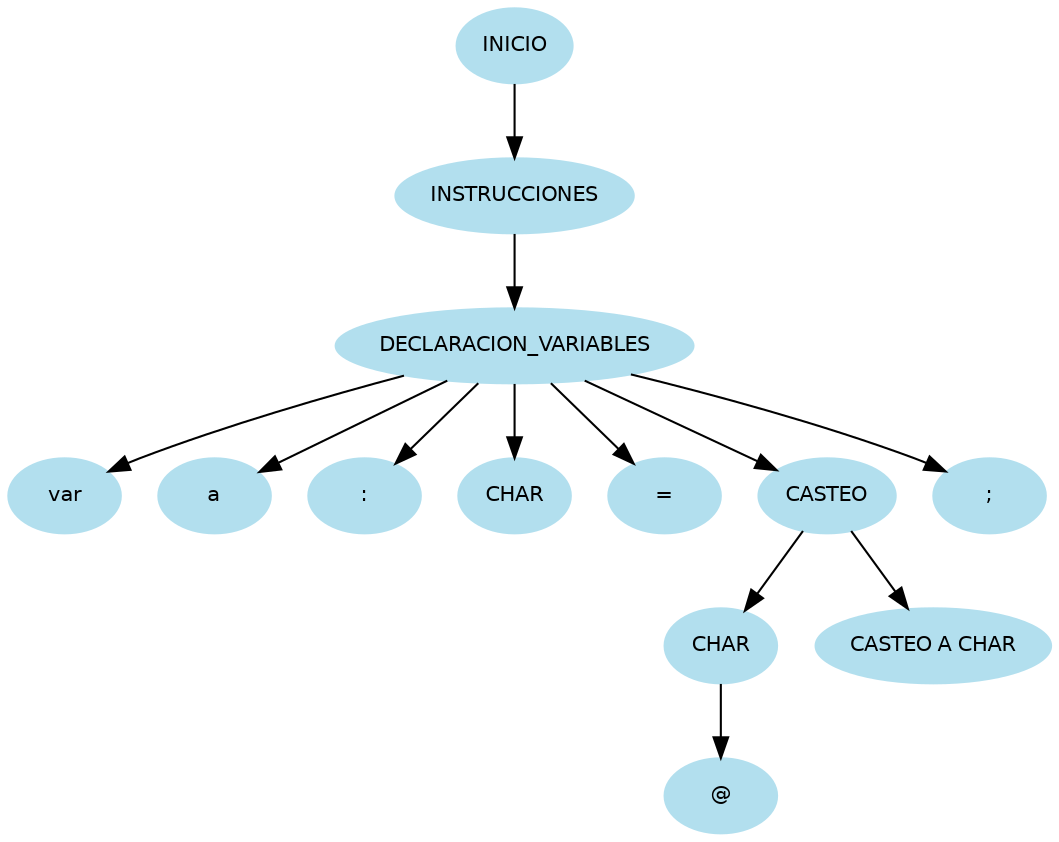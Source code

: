 digraph arbolAST{
node [shape=oval, style=filled, color=lightblue2, fontname=Helvetica, fontsize=10];
edge [fontname=Helvetica, fontsize=10];
n0[label="INICIO"];
n1[label="INSTRUCCIONES"];
n0 -> n1;
n2[label="DECLARACION_VARIABLES"];
n1 -> n2;
n3[label="var"];
n2 -> n3;
n4[label="a"];
n2 -> n4;
n5[label=":"];
n2 -> n5;
n6[label="CHAR"];
n2 -> n6;
n7[label="="];
n2 -> n7;
n8[label="CASTEO"];
n2 -> n8;
n9[label="CHAR"];
n8 -> n9;
n10[label="@"];
n9 -> n10;
n11[label="CASTEO A CHAR"];
n8 -> n11;
n12[label=";"];
n2 -> n12;
}
